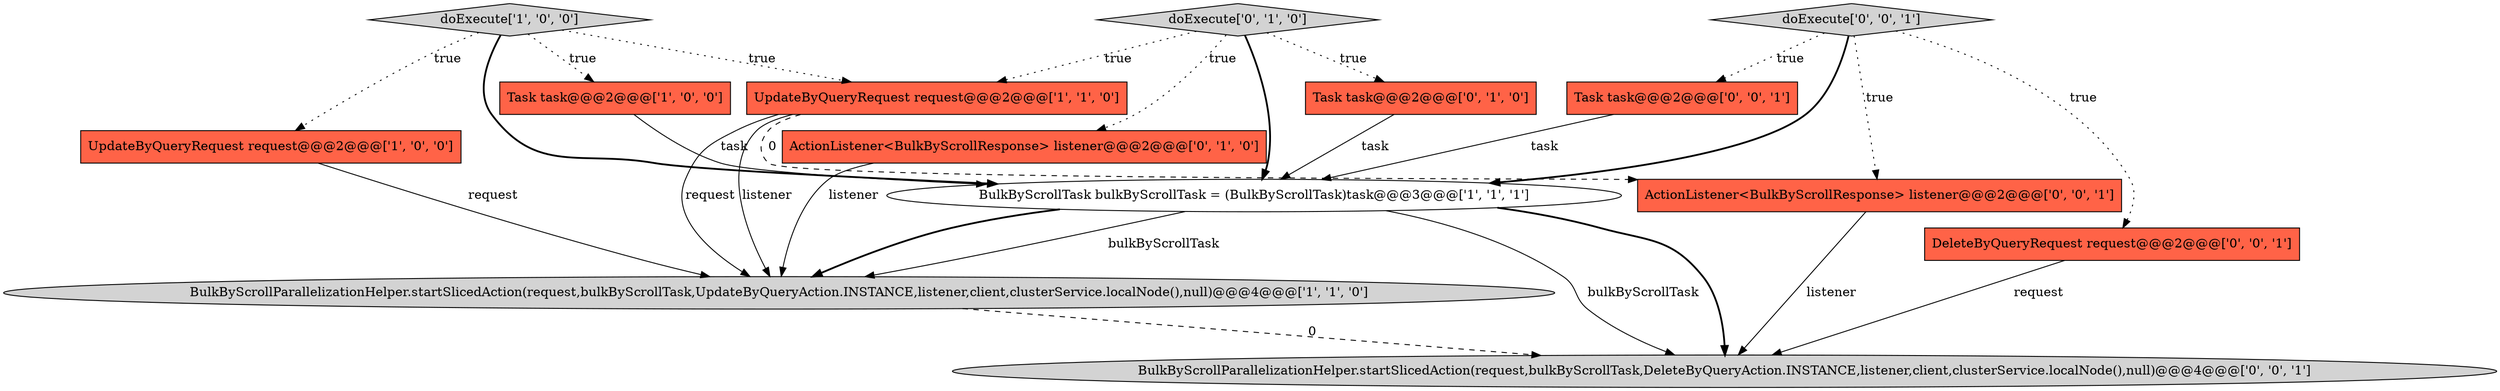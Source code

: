 digraph {
3 [style = filled, label = "UpdateByQueryRequest request@@@2@@@['1', '0', '0']", fillcolor = tomato, shape = box image = "AAA0AAABBB1BBB"];
7 [style = filled, label = "ActionListener<BulkByScrollResponse> listener@@@2@@@['0', '1', '0']", fillcolor = tomato, shape = box image = "AAA0AAABBB2BBB"];
9 [style = filled, label = "BulkByScrollParallelizationHelper.startSlicedAction(request,bulkByScrollTask,DeleteByQueryAction.INSTANCE,listener,client,clusterService.localNode(),null)@@@4@@@['0', '0', '1']", fillcolor = lightgray, shape = ellipse image = "AAA0AAABBB3BBB"];
4 [style = filled, label = "doExecute['1', '0', '0']", fillcolor = lightgray, shape = diamond image = "AAA0AAABBB1BBB"];
1 [style = filled, label = "BulkByScrollParallelizationHelper.startSlicedAction(request,bulkByScrollTask,UpdateByQueryAction.INSTANCE,listener,client,clusterService.localNode(),null)@@@4@@@['1', '1', '0']", fillcolor = lightgray, shape = ellipse image = "AAA0AAABBB1BBB"];
5 [style = filled, label = "UpdateByQueryRequest request@@@2@@@['1', '1', '0']", fillcolor = tomato, shape = box image = "AAA0AAABBB1BBB"];
11 [style = filled, label = "DeleteByQueryRequest request@@@2@@@['0', '0', '1']", fillcolor = tomato, shape = box image = "AAA0AAABBB3BBB"];
13 [style = filled, label = "ActionListener<BulkByScrollResponse> listener@@@2@@@['0', '0', '1']", fillcolor = tomato, shape = box image = "AAA0AAABBB3BBB"];
6 [style = filled, label = "Task task@@@2@@@['0', '1', '0']", fillcolor = tomato, shape = box image = "AAA0AAABBB2BBB"];
2 [style = filled, label = "BulkByScrollTask bulkByScrollTask = (BulkByScrollTask)task@@@3@@@['1', '1', '1']", fillcolor = white, shape = ellipse image = "AAA0AAABBB1BBB"];
10 [style = filled, label = "Task task@@@2@@@['0', '0', '1']", fillcolor = tomato, shape = box image = "AAA0AAABBB3BBB"];
12 [style = filled, label = "doExecute['0', '0', '1']", fillcolor = lightgray, shape = diamond image = "AAA0AAABBB3BBB"];
8 [style = filled, label = "doExecute['0', '1', '0']", fillcolor = lightgray, shape = diamond image = "AAA0AAABBB2BBB"];
0 [style = filled, label = "Task task@@@2@@@['1', '0', '0']", fillcolor = tomato, shape = box image = "AAA0AAABBB1BBB"];
12->10 [style = dotted, label="true"];
7->1 [style = solid, label="listener"];
5->13 [style = dashed, label="0"];
4->3 [style = dotted, label="true"];
1->9 [style = dashed, label="0"];
12->11 [style = dotted, label="true"];
12->2 [style = bold, label=""];
0->2 [style = solid, label="task"];
8->6 [style = dotted, label="true"];
12->13 [style = dotted, label="true"];
2->1 [style = solid, label="bulkByScrollTask"];
3->1 [style = solid, label="request"];
8->7 [style = dotted, label="true"];
4->0 [style = dotted, label="true"];
6->2 [style = solid, label="task"];
4->2 [style = bold, label=""];
13->9 [style = solid, label="listener"];
2->9 [style = bold, label=""];
8->2 [style = bold, label=""];
2->1 [style = bold, label=""];
5->1 [style = solid, label="listener"];
8->5 [style = dotted, label="true"];
4->5 [style = dotted, label="true"];
10->2 [style = solid, label="task"];
2->9 [style = solid, label="bulkByScrollTask"];
11->9 [style = solid, label="request"];
5->1 [style = solid, label="request"];
}
